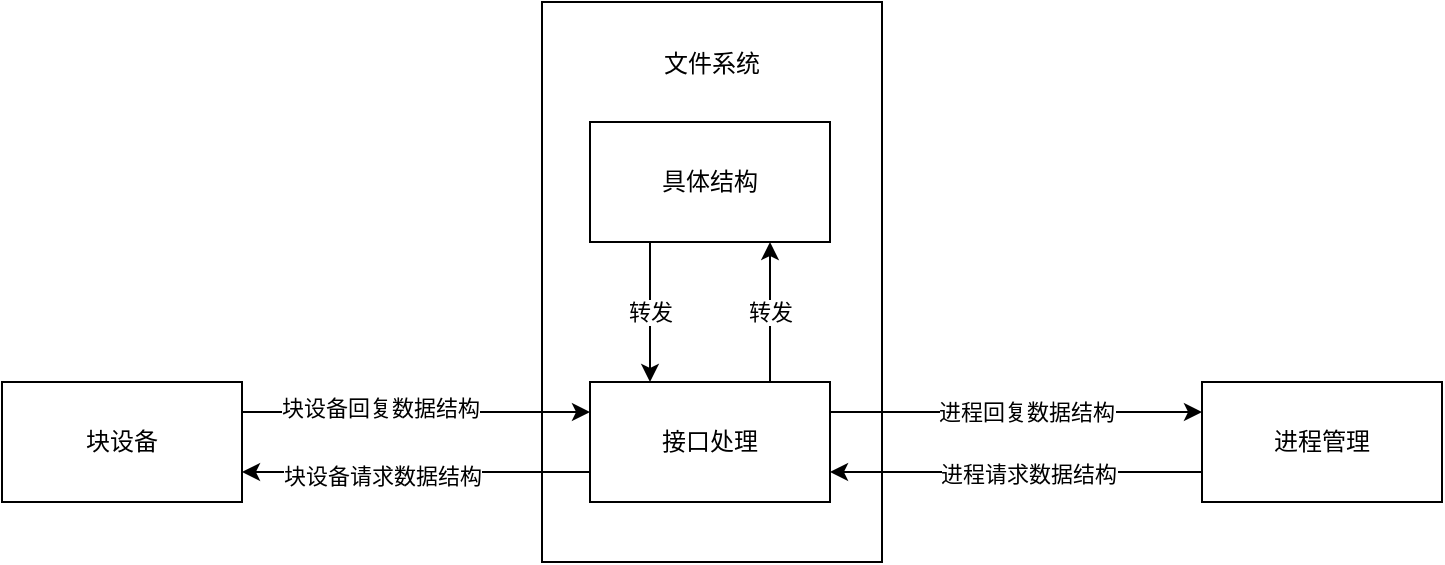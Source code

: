 <mxfile version="20.8.23" type="github">
  <diagram name="第 1 页" id="Sf_LvGfP0ODn8piMGRR6">
    <mxGraphModel dx="1434" dy="732" grid="1" gridSize="10" guides="1" tooltips="1" connect="1" arrows="1" fold="1" page="1" pageScale="1" pageWidth="827" pageHeight="1169" math="0" shadow="0">
      <root>
        <mxCell id="0" />
        <mxCell id="1" parent="0" />
        <mxCell id="qxkgOavafRmBN6nMyVgX-1" value="文件系统" style="rounded=0;whiteSpace=wrap;html=1;verticalAlign=top;spacingTop=17;" vertex="1" parent="1">
          <mxGeometry x="330" y="200" width="170" height="280" as="geometry" />
        </mxCell>
        <mxCell id="qxkgOavafRmBN6nMyVgX-6" value="转发" style="edgeStyle=orthogonalEdgeStyle;rounded=0;orthogonalLoop=1;jettySize=auto;html=1;exitX=0.75;exitY=0;exitDx=0;exitDy=0;entryX=0.75;entryY=1;entryDx=0;entryDy=0;" edge="1" parent="1" source="qxkgOavafRmBN6nMyVgX-2" target="qxkgOavafRmBN6nMyVgX-3">
          <mxGeometry relative="1" as="geometry" />
        </mxCell>
        <mxCell id="qxkgOavafRmBN6nMyVgX-11" style="edgeStyle=orthogonalEdgeStyle;rounded=0;orthogonalLoop=1;jettySize=auto;html=1;exitX=0;exitY=0.75;exitDx=0;exitDy=0;entryX=1;entryY=0.75;entryDx=0;entryDy=0;" edge="1" parent="1" source="qxkgOavafRmBN6nMyVgX-2" target="qxkgOavafRmBN6nMyVgX-8">
          <mxGeometry relative="1" as="geometry" />
        </mxCell>
        <mxCell id="qxkgOavafRmBN6nMyVgX-18" value="块设备请求数据结构" style="edgeLabel;html=1;align=center;verticalAlign=middle;resizable=0;points=[];" vertex="1" connectable="0" parent="qxkgOavafRmBN6nMyVgX-11">
          <mxGeometry x="0.333" y="2" relative="1" as="geometry">
            <mxPoint x="12" as="offset" />
          </mxGeometry>
        </mxCell>
        <mxCell id="qxkgOavafRmBN6nMyVgX-13" value="进程回复数据结构" style="edgeStyle=orthogonalEdgeStyle;rounded=0;orthogonalLoop=1;jettySize=auto;html=1;exitX=1;exitY=0.25;exitDx=0;exitDy=0;entryX=0;entryY=0.25;entryDx=0;entryDy=0;spacingLeft=9;" edge="1" parent="1" source="qxkgOavafRmBN6nMyVgX-2" target="qxkgOavafRmBN6nMyVgX-4">
          <mxGeometry relative="1" as="geometry" />
        </mxCell>
        <mxCell id="qxkgOavafRmBN6nMyVgX-2" value="接口处理" style="rounded=0;whiteSpace=wrap;html=1;" vertex="1" parent="1">
          <mxGeometry x="354" y="390" width="120" height="60" as="geometry" />
        </mxCell>
        <mxCell id="qxkgOavafRmBN6nMyVgX-5" value="转发" style="edgeStyle=orthogonalEdgeStyle;rounded=0;orthogonalLoop=1;jettySize=auto;html=1;exitX=0.25;exitY=1;exitDx=0;exitDy=0;entryX=0.25;entryY=0;entryDx=0;entryDy=0;" edge="1" parent="1" source="qxkgOavafRmBN6nMyVgX-3" target="qxkgOavafRmBN6nMyVgX-2">
          <mxGeometry relative="1" as="geometry" />
        </mxCell>
        <mxCell id="qxkgOavafRmBN6nMyVgX-3" value="具体结构" style="rounded=0;whiteSpace=wrap;html=1;" vertex="1" parent="1">
          <mxGeometry x="354" y="260" width="120" height="60" as="geometry" />
        </mxCell>
        <mxCell id="qxkgOavafRmBN6nMyVgX-14" style="edgeStyle=orthogonalEdgeStyle;rounded=0;orthogonalLoop=1;jettySize=auto;html=1;exitX=0;exitY=0.75;exitDx=0;exitDy=0;entryX=1;entryY=0.75;entryDx=0;entryDy=0;" edge="1" parent="1" source="qxkgOavafRmBN6nMyVgX-4" target="qxkgOavafRmBN6nMyVgX-2">
          <mxGeometry relative="1" as="geometry" />
        </mxCell>
        <mxCell id="qxkgOavafRmBN6nMyVgX-16" value="进程请求数据结构" style="edgeLabel;html=1;align=center;verticalAlign=middle;resizable=0;points=[];" vertex="1" connectable="0" parent="qxkgOavafRmBN6nMyVgX-14">
          <mxGeometry x="0.223" y="1" relative="1" as="geometry">
            <mxPoint x="26" as="offset" />
          </mxGeometry>
        </mxCell>
        <mxCell id="qxkgOavafRmBN6nMyVgX-4" value="进程管理" style="rounded=0;whiteSpace=wrap;html=1;" vertex="1" parent="1">
          <mxGeometry x="660" y="390" width="120" height="60" as="geometry" />
        </mxCell>
        <mxCell id="qxkgOavafRmBN6nMyVgX-12" style="edgeStyle=orthogonalEdgeStyle;rounded=0;orthogonalLoop=1;jettySize=auto;html=1;exitX=1;exitY=0.25;exitDx=0;exitDy=0;entryX=0;entryY=0.25;entryDx=0;entryDy=0;" edge="1" parent="1" source="qxkgOavafRmBN6nMyVgX-8" target="qxkgOavafRmBN6nMyVgX-2">
          <mxGeometry relative="1" as="geometry" />
        </mxCell>
        <mxCell id="qxkgOavafRmBN6nMyVgX-17" value="块设备回复数据结构" style="edgeLabel;html=1;align=center;verticalAlign=middle;resizable=0;points=[];" vertex="1" connectable="0" parent="qxkgOavafRmBN6nMyVgX-12">
          <mxGeometry x="-0.207" y="2" relative="1" as="geometry">
            <mxPoint as="offset" />
          </mxGeometry>
        </mxCell>
        <mxCell id="qxkgOavafRmBN6nMyVgX-8" value="块设备" style="rounded=0;whiteSpace=wrap;html=1;" vertex="1" parent="1">
          <mxGeometry x="60" y="390" width="120" height="60" as="geometry" />
        </mxCell>
      </root>
    </mxGraphModel>
  </diagram>
</mxfile>
